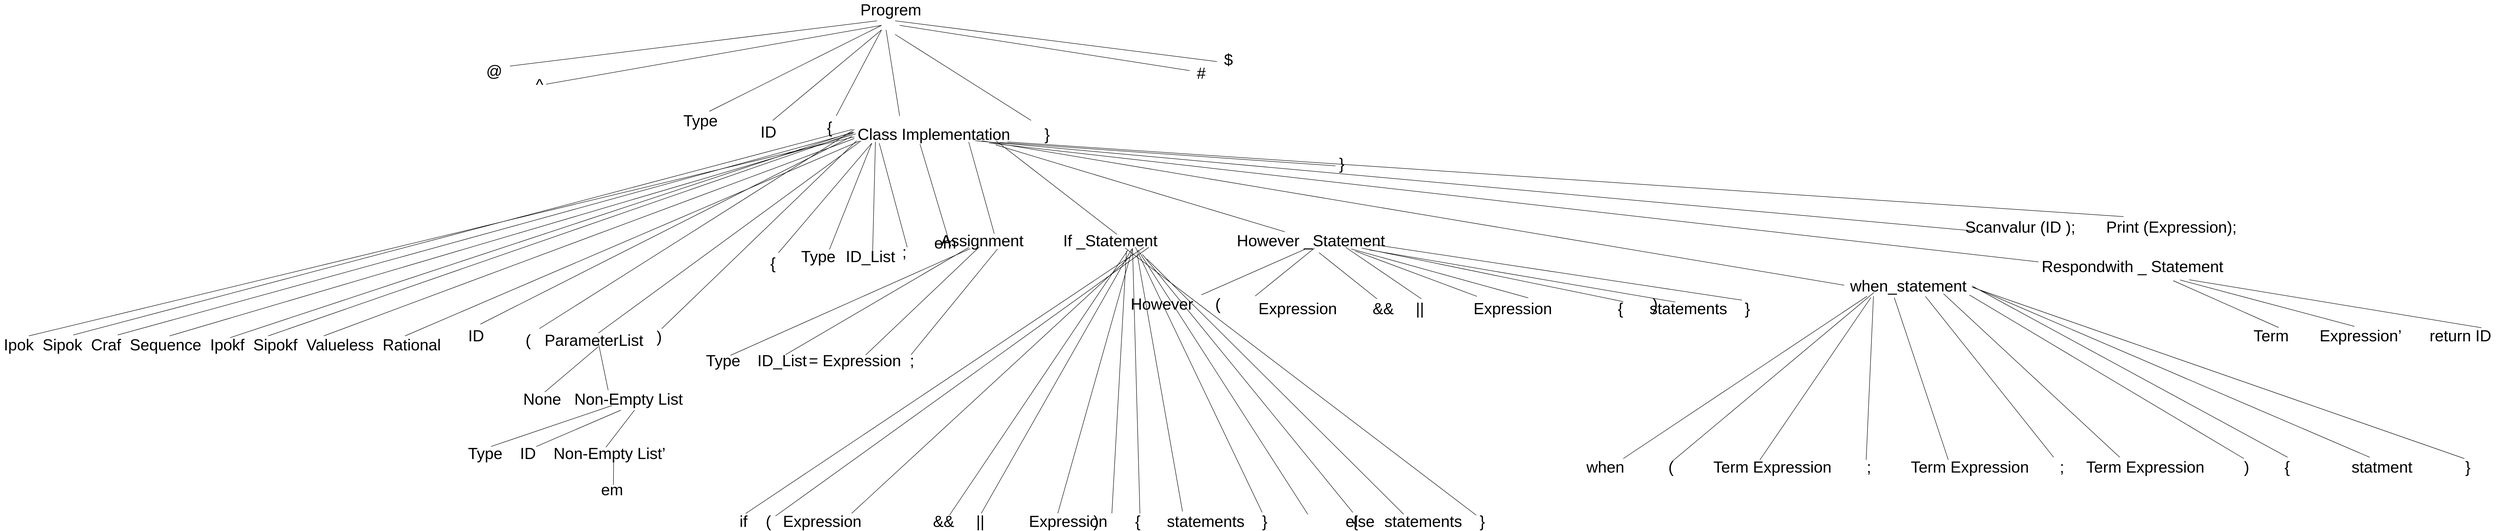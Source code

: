 <mxfile version="13.9.9" type="device"><diagram id="Lw-k55rmFnY7JsrdpZfW" name="Page-1"><mxGraphModel dx="6569" dy="6200" grid="1" gridSize="10" guides="1" tooltips="1" connect="1" arrows="1" fold="1" page="1" pageScale="1" pageWidth="2000" pageHeight="1400" background="none" math="0" shadow="0"><root><mxCell id="0"/><mxCell id="1" parent="0"/><mxCell id="vuNHcOUcp67qh4mEJ4nV-1" value="&lt;font style=&quot;font-size: 35px&quot;&gt;Progrem&lt;/font&gt;" style="text;html=1;align=center;verticalAlign=middle;resizable=0;points=[];autosize=1;" parent="1" vertex="1"><mxGeometry x="925" y="60" width="150" height="30" as="geometry"/></mxCell><mxCell id="vuNHcOUcp67qh4mEJ4nV-3" value="" style="endArrow=none;html=1;" parent="1" edge="1"><mxGeometry width="50" height="50" relative="1" as="geometry"><mxPoint x="160" y="200" as="sourcePoint"/><mxPoint x="970" y="100" as="targetPoint"/></mxGeometry></mxCell><mxCell id="vuNHcOUcp67qh4mEJ4nV-5" value="" style="endArrow=none;html=1;entryX=0.567;entryY=1.333;entryDx=0;entryDy=0;entryPerimeter=0;" parent="1" target="vuNHcOUcp67qh4mEJ4nV-1" edge="1"><mxGeometry width="50" height="50" relative="1" as="geometry"><mxPoint x="1720" y="190" as="sourcePoint"/><mxPoint x="1070" y="100" as="targetPoint"/></mxGeometry></mxCell><mxCell id="vuNHcOUcp67qh4mEJ4nV-13" value="" style="endArrow=none;html=1;" parent="1" edge="1"><mxGeometry width="50" height="50" relative="1" as="geometry"><mxPoint x="600" y="300" as="sourcePoint"/><mxPoint x="980" y="110" as="targetPoint"/></mxGeometry></mxCell><mxCell id="vuNHcOUcp67qh4mEJ4nV-14" value="" style="endArrow=none;html=1;" parent="1" edge="1"><mxGeometry width="50" height="50" relative="1" as="geometry"><mxPoint x="740" y="320" as="sourcePoint"/><mxPoint x="980" y="120" as="targetPoint"/></mxGeometry></mxCell><mxCell id="vuNHcOUcp67qh4mEJ4nV-15" value="" style="endArrow=none;html=1;" parent="1" edge="1"><mxGeometry width="50" height="50" relative="1" as="geometry"><mxPoint x="880" y="310" as="sourcePoint"/><mxPoint x="980" y="120" as="targetPoint"/></mxGeometry></mxCell><mxCell id="vuNHcOUcp67qh4mEJ4nV-16" value="" style="endArrow=none;html=1;" parent="1" edge="1"><mxGeometry width="50" height="50" relative="1" as="geometry"><mxPoint x="1020" y="310" as="sourcePoint"/><mxPoint x="990" y="120" as="targetPoint"/></mxGeometry></mxCell><mxCell id="vuNHcOUcp67qh4mEJ4nV-17" value="" style="endArrow=none;html=1;" parent="1" edge="1"><mxGeometry width="50" height="50" relative="1" as="geometry"><mxPoint x="1310" y="320" as="sourcePoint"/><mxPoint x="1010" y="130" as="targetPoint"/></mxGeometry></mxCell><mxCell id="vuNHcOUcp67qh4mEJ4nV-18" value="&lt;font style=&quot;font-size: 35px&quot;&gt;Type&lt;/font&gt;" style="text;html=1;align=center;verticalAlign=middle;resizable=0;points=[];autosize=1;" parent="1" vertex="1"><mxGeometry x="535" y="305" width="90" height="30" as="geometry"/></mxCell><mxCell id="vuNHcOUcp67qh4mEJ4nV-19" value="&lt;font style=&quot;font-size: 35px&quot;&gt;ID&lt;/font&gt;" style="text;html=1;align=center;verticalAlign=middle;resizable=0;points=[];autosize=1;" parent="1" vertex="1"><mxGeometry x="705" y="330" width="50" height="30" as="geometry"/></mxCell><mxCell id="vuNHcOUcp67qh4mEJ4nV-20" value="&lt;font style=&quot;font-size: 35px&quot;&gt;{&lt;/font&gt;" style="text;html=1;align=center;verticalAlign=middle;resizable=0;points=[];autosize=1;" parent="1" vertex="1"><mxGeometry x="850" y="320" width="30" height="30" as="geometry"/></mxCell><mxCell id="vuNHcOUcp67qh4mEJ4nV-21" value="&lt;font style=&quot;font-size: 35px&quot;&gt;Class Implementation&lt;/font&gt;" style="text;html=1;align=center;verticalAlign=middle;resizable=0;points=[];autosize=1;" parent="1" vertex="1"><mxGeometry x="920" y="335" width="350" height="30" as="geometry"/></mxCell><mxCell id="vuNHcOUcp67qh4mEJ4nV-22" value="&lt;font style=&quot;font-size: 35px&quot;&gt;}&lt;/font&gt;" style="text;html=1;align=center;verticalAlign=middle;resizable=0;points=[];autosize=1;" parent="1" vertex="1"><mxGeometry x="1330" y="335" width="30" height="30" as="geometry"/></mxCell><mxCell id="vuNHcOUcp67qh4mEJ4nV-28" value="" style="endArrow=none;html=1;entryX=0.11;entryY=1.178;entryDx=0;entryDy=0;entryPerimeter=0;exitX=0.917;exitY=-0.25;exitDx=0;exitDy=0;exitPerimeter=0;" parent="1" source="vuNHcOUcp67qh4mEJ4nV-35" target="vuNHcOUcp67qh4mEJ4nV-21" edge="1"><mxGeometry width="50" height="50" relative="1" as="geometry"><mxPoint x="740" y="480" as="sourcePoint"/><mxPoint x="988.32" y="453.66" as="targetPoint"/></mxGeometry></mxCell><mxCell id="vuNHcOUcp67qh4mEJ4nV-29" value="" style="endArrow=none;html=1;entryX=0.11;entryY=1.178;entryDx=0;entryDy=0;entryPerimeter=0;exitX=0.813;exitY=-0.156;exitDx=0;exitDy=0;exitPerimeter=0;" parent="1" source="vuNHcOUcp67qh4mEJ4nV-51" target="vuNHcOUcp67qh4mEJ4nV-21" edge="1"><mxGeometry width="50" height="50" relative="1" as="geometry"><mxPoint x="940" y="480" as="sourcePoint"/><mxPoint x="1018.24" y="455.34" as="targetPoint"/></mxGeometry></mxCell><mxCell id="vuNHcOUcp67qh4mEJ4nV-31" value="" style="endArrow=none;html=1;entryX=0.914;entryY=1.122;entryDx=0;entryDy=0;entryPerimeter=0;exitX=0.056;exitY=0.678;exitDx=0;exitDy=0;exitPerimeter=0;" parent="1" source="vuNHcOUcp67qh4mEJ4nV-34" target="vuNHcOUcp67qh4mEJ4nV-21" edge="1"><mxGeometry width="50" height="50" relative="1" as="geometry"><mxPoint x="1570" y="480" as="sourcePoint"/><mxPoint x="1138.36" y="447" as="targetPoint"/></mxGeometry></mxCell><mxCell id="vuNHcOUcp67qh4mEJ4nV-34" value="&lt;font style=&quot;font-size: 35px&quot;&gt;}&lt;/font&gt;" style="text;html=1;align=center;verticalAlign=middle;resizable=0;points=[];autosize=1;" parent="1" vertex="1"><mxGeometry x="1980" y="400" width="30" height="30" as="geometry"/></mxCell><mxCell id="vuNHcOUcp67qh4mEJ4nV-35" value="&lt;font style=&quot;font-size: 35px&quot;&gt;{&lt;/font&gt;" style="text;html=1;align=center;verticalAlign=middle;resizable=0;points=[];autosize=1;" parent="1" vertex="1"><mxGeometry x="725" y="620" width="30" height="30" as="geometry"/></mxCell><mxCell id="vuNHcOUcp67qh4mEJ4nV-38" value="" style="endArrow=none;html=1;entryX=-0.014;entryY=0.667;entryDx=0;entryDy=0;entryPerimeter=0;" parent="1" edge="1" target="vuNHcOUcp67qh4mEJ4nV-21"><mxGeometry width="50" height="50" relative="1" as="geometry"><mxPoint x="95" y="770" as="sourcePoint"/><mxPoint x="285" y="730.0" as="targetPoint"/></mxGeometry></mxCell><mxCell id="vuNHcOUcp67qh4mEJ4nV-39" value="" style="endArrow=none;html=1;entryX=0;entryY=0.167;entryDx=0;entryDy=0;entryPerimeter=0;" parent="1" edge="1" target="vuNHcOUcp67qh4mEJ4nV-21"><mxGeometry width="50" height="50" relative="1" as="geometry"><mxPoint x="225" y="780" as="sourcePoint"/><mxPoint x="295" y="740" as="targetPoint"/></mxGeometry></mxCell><mxCell id="vuNHcOUcp67qh4mEJ4nV-40" value="" style="endArrow=none;html=1;entryX=0.043;entryY=1;entryDx=0;entryDy=0;entryPerimeter=0;" parent="1" target="vuNHcOUcp67qh4mEJ4nV-21" edge="1"><mxGeometry width="50" height="50" relative="1" as="geometry"><mxPoint x="355" y="790" as="sourcePoint"/><mxPoint x="308.94" y="729.99" as="targetPoint"/></mxGeometry></mxCell><mxCell id="vuNHcOUcp67qh4mEJ4nV-41" value="" style="endArrow=none;html=1;entryX=0.014;entryY=1;entryDx=0;entryDy=0;entryPerimeter=0;" parent="1" edge="1" target="vuNHcOUcp67qh4mEJ4nV-21"><mxGeometry width="50" height="50" relative="1" as="geometry"><mxPoint x="495" y="780" as="sourcePoint"/><mxPoint x="325" y="730.0" as="targetPoint"/></mxGeometry></mxCell><mxCell id="vuNHcOUcp67qh4mEJ4nV-43" value="&lt;font style=&quot;font-size: 35px&quot;&gt;ID&lt;br&gt;&lt;/font&gt;" style="text;html=1;align=center;verticalAlign=middle;resizable=0;points=[];autosize=1;" parent="1" vertex="1"><mxGeometry x="60" y="780" width="50" height="30" as="geometry"/></mxCell><mxCell id="vuNHcOUcp67qh4mEJ4nV-44" value="&lt;span style=&quot;font-size: 35px&quot;&gt;(&lt;/span&gt;" style="text;html=1;align=center;verticalAlign=middle;resizable=0;points=[];autosize=1;" parent="1" vertex="1"><mxGeometry x="185" y="790" width="30" height="30" as="geometry"/></mxCell><mxCell id="vuNHcOUcp67qh4mEJ4nV-45" value="&lt;span style=&quot;font-size: 35px&quot;&gt;(&lt;/span&gt;" style="text;html=1;align=center;verticalAlign=middle;resizable=0;points=[];autosize=1;rotation=-180;" parent="1" vertex="1"><mxGeometry x="475" y="790" width="30" height="30" as="geometry"/></mxCell><mxCell id="vuNHcOUcp67qh4mEJ4nV-46" value="&lt;span style=&quot;font-size: 35px&quot;&gt;ParameterList&lt;/span&gt;" style="text;html=1;align=center;verticalAlign=middle;resizable=0;points=[];autosize=1;" parent="1" vertex="1"><mxGeometry x="230" y="790" width="230" height="30" as="geometry"/></mxCell><mxCell id="vuNHcOUcp67qh4mEJ4nV-50" value="&lt;span style=&quot;line-height: 107% ; font-family: &amp;#34;calibri&amp;#34; , sans-serif&quot;&gt;&lt;font style=&quot;font-size: 35px&quot;&gt;ID_List&amp;nbsp;&lt;/font&gt;&lt;/span&gt;" style="text;html=1;align=center;verticalAlign=middle;resizable=0;points=[];autosize=1;" parent="1" vertex="1"><mxGeometry x="900" y="610" width="120" height="30" as="geometry"/></mxCell><mxCell id="vuNHcOUcp67qh4mEJ4nV-51" value="&lt;span style=&quot;line-height: 107% ; font-family: &amp;#34;calibri&amp;#34; , sans-serif&quot;&gt;&lt;font style=&quot;font-size: 35px&quot;&gt;Type&lt;/font&gt;&lt;/span&gt;" style="text;html=1;align=center;verticalAlign=middle;resizable=0;points=[];autosize=1;" parent="1" vertex="1"><mxGeometry x="800" y="610" width="80" height="30" as="geometry"/></mxCell><mxCell id="vuNHcOUcp67qh4mEJ4nV-52" value="" style="endArrow=none;html=1;entryX=0.133;entryY=1.067;entryDx=0;entryDy=0;entryPerimeter=0;" parent="1" edge="1" target="vuNHcOUcp67qh4mEJ4nV-21" source="vuNHcOUcp67qh4mEJ4nV-50"><mxGeometry width="50" height="50" relative="1" as="geometry"><mxPoint x="950" y="470" as="sourcePoint"/><mxPoint x="900" y="590" as="targetPoint"/></mxGeometry></mxCell><mxCell id="vuNHcOUcp67qh4mEJ4nV-53" value="&lt;span style=&quot;line-height: 107% ; font-family: &amp;#34;calibri&amp;#34; , sans-serif&quot;&gt;&lt;font style=&quot;font-size: 35px&quot;&gt;;&lt;/font&gt;&lt;/span&gt;" style="text;html=1;align=center;verticalAlign=middle;resizable=0;points=[];autosize=1;" parent="1" vertex="1"><mxGeometry x="1020" y="600" width="20" height="30" as="geometry"/></mxCell><mxCell id="vuNHcOUcp67qh4mEJ4nV-57" value="&lt;font style=&quot;font-size: 35px&quot;&gt;@&lt;/font&gt;" style="text;html=1;align=center;verticalAlign=middle;resizable=0;points=[];autosize=1;" parent="1" vertex="1"><mxGeometry x="100" y="195" width="50" height="30" as="geometry"/></mxCell><mxCell id="vuNHcOUcp67qh4mEJ4nV-58" value="&lt;span style=&quot;font-size: 35px&quot;&gt;^&lt;/span&gt;" style="text;html=1;align=center;verticalAlign=middle;resizable=0;points=[];autosize=1;" parent="1" vertex="1"><mxGeometry x="210" y="225" width="30" height="30" as="geometry"/></mxCell><mxCell id="vuNHcOUcp67qh4mEJ4nV-61" value="&lt;font style=&quot;font-size: 35px&quot;&gt;#&lt;/font&gt;" style="text;html=1;align=center;verticalAlign=middle;resizable=0;points=[];autosize=1;" parent="1" vertex="1"><mxGeometry x="1670" y="200" width="30" height="30" as="geometry"/></mxCell><mxCell id="vuNHcOUcp67qh4mEJ4nV-62" value="&lt;font style=&quot;font-size: 35px&quot;&gt;$&lt;/font&gt;" style="text;html=1;align=center;verticalAlign=middle;resizable=0;points=[];autosize=1;" parent="1" vertex="1"><mxGeometry x="1730" y="170" width="30" height="30" as="geometry"/></mxCell><mxCell id="vuNHcOUcp67qh4mEJ4nV-74" value="" style="endArrow=none;html=1;exitX=0.912;exitY=-0.133;exitDx=0;exitDy=0;exitPerimeter=0;entryX=0.033;entryY=1.019;entryDx=0;entryDy=0;entryPerimeter=0;" parent="1" source="vuNHcOUcp67qh4mEJ4nV-82" edge="1" target="vuNHcOUcp67qh4mEJ4nV-21"><mxGeometry width="50" height="50" relative="1" as="geometry"><mxPoint x="-245.58" y="706.01" as="sourcePoint"/><mxPoint x="-430" y="580" as="targetPoint"/></mxGeometry></mxCell><mxCell id="vuNHcOUcp67qh4mEJ4nV-75" value="" style="endArrow=none;html=1;exitX=0.729;exitY=-0.133;exitDx=0;exitDy=0;exitPerimeter=0;entryX=0;entryY=0.833;entryDx=0;entryDy=0;entryPerimeter=0;" parent="1" source="vuNHcOUcp67qh4mEJ4nV-82" edge="1" target="vuNHcOUcp67qh4mEJ4nV-21"><mxGeometry width="50" height="50" relative="1" as="geometry"><mxPoint x="-368.08" y="706.01" as="sourcePoint"/><mxPoint x="-430" y="580" as="targetPoint"/></mxGeometry></mxCell><mxCell id="vuNHcOUcp67qh4mEJ4nV-76" value="" style="endArrow=none;html=1;exitX=0.604;exitY=-0.133;exitDx=0;exitDy=0;exitPerimeter=0;entryX=-0.008;entryY=0.448;entryDx=0;entryDy=0;entryPerimeter=0;" parent="1" source="vuNHcOUcp67qh4mEJ4nV-82" edge="1" target="vuNHcOUcp67qh4mEJ4nV-21"><mxGeometry width="50" height="50" relative="1" as="geometry"><mxPoint x="-452.36" y="710" as="sourcePoint"/><mxPoint x="-440" y="590" as="targetPoint"/></mxGeometry></mxCell><mxCell id="vuNHcOUcp67qh4mEJ4nV-77" value="" style="endArrow=none;html=1;exitX=0.518;exitY=0;exitDx=0;exitDy=0;exitPerimeter=0;entryX=-0.008;entryY=0.352;entryDx=0;entryDy=0;entryPerimeter=0;" parent="1" source="vuNHcOUcp67qh4mEJ4nV-82" edge="1" target="vuNHcOUcp67qh4mEJ4nV-21"><mxGeometry width="50" height="50" relative="1" as="geometry"><mxPoint x="-585.64" y="706.01" as="sourcePoint"/><mxPoint x="-450" y="580" as="targetPoint"/></mxGeometry></mxCell><mxCell id="vuNHcOUcp67qh4mEJ4nV-78" value="" style="endArrow=none;html=1;exitX=0.382;exitY=-0.133;exitDx=0;exitDy=0;exitPerimeter=0;entryX=0.01;entryY=0.489;entryDx=0;entryDy=0;entryPerimeter=0;" parent="1" source="vuNHcOUcp67qh4mEJ4nV-82" edge="1" target="vuNHcOUcp67qh4mEJ4nV-21"><mxGeometry width="50" height="50" relative="1" as="geometry"><mxPoint x="-700.3" y="704" as="sourcePoint"/><mxPoint x="-460" y="580" as="targetPoint"/></mxGeometry></mxCell><mxCell id="vuNHcOUcp67qh4mEJ4nV-79" value="" style="endArrow=none;html=1;exitX=0.265;exitY=-0.2;exitDx=0;exitDy=0;exitPerimeter=0;entryX=0;entryY=0.378;entryDx=0;entryDy=0;entryPerimeter=0;" parent="1" source="vuNHcOUcp67qh4mEJ4nV-82" edge="1" target="vuNHcOUcp67qh4mEJ4nV-21"><mxGeometry width="50" height="50" relative="1" as="geometry"><mxPoint x="-798.3" y="704" as="sourcePoint"/><mxPoint x="-470" y="580" as="targetPoint"/></mxGeometry></mxCell><mxCell id="vuNHcOUcp67qh4mEJ4nV-80" value="" style="endArrow=none;html=1;exitX=0.165;exitY=-0.2;exitDx=0;exitDy=0;exitPerimeter=0;entryX=-0.01;entryY=0.156;entryDx=0;entryDy=0;entryPerimeter=0;" parent="1" source="vuNHcOUcp67qh4mEJ4nV-82" edge="1" target="vuNHcOUcp67qh4mEJ4nV-21"><mxGeometry width="50" height="50" relative="1" as="geometry"><mxPoint x="-896.3" y="706.01" as="sourcePoint"/><mxPoint x="400" y="420" as="targetPoint"/></mxGeometry></mxCell><mxCell id="vuNHcOUcp67qh4mEJ4nV-81" value="" style="endArrow=none;html=1;exitX=0.065;exitY=-0.133;exitDx=0;exitDy=0;exitPerimeter=0;entryX=0;entryY=0.711;entryDx=0;entryDy=0;entryPerimeter=0;" parent="1" source="vuNHcOUcp67qh4mEJ4nV-82" edge="1" target="vuNHcOUcp67qh4mEJ4nV-21"><mxGeometry width="50" height="50" relative="1" as="geometry"><mxPoint x="-530" y="620" as="sourcePoint"/><mxPoint x="-480" y="570" as="targetPoint"/></mxGeometry></mxCell><mxCell id="vuNHcOUcp67qh4mEJ4nV-82" value="&lt;font style=&quot;font-size: 35px&quot;&gt;Ipok&amp;nbsp; Sipok&amp;nbsp; Craf&amp;nbsp; Sequence&amp;nbsp; Ipokf&amp;nbsp; Sipokf&amp;nbsp; Valueless&amp;nbsp; Rational&lt;/font&gt;" style="text;html=1;align=center;verticalAlign=middle;resizable=0;points=[];autosize=1;" parent="1" vertex="1"><mxGeometry x="-965" y="800" width="980" height="30" as="geometry"/></mxCell><mxCell id="vuNHcOUcp67qh4mEJ4nV-84" value="&lt;font style=&quot;font-size: 35px&quot;&gt;None&amp;nbsp; &amp;nbsp;Non-Empty List&lt;br&gt;&lt;/font&gt;" style="text;html=1;align=center;verticalAlign=middle;resizable=0;points=[];autosize=1;" parent="1" vertex="1"><mxGeometry x="180" y="920" width="370" height="30" as="geometry"/></mxCell><mxCell id="vuNHcOUcp67qh4mEJ4nV-85" value="" style="endArrow=none;html=1;exitX=0.154;exitY=0;exitDx=0;exitDy=0;exitPerimeter=0;" parent="1" source="vuNHcOUcp67qh4mEJ4nV-84" edge="1"><mxGeometry width="50" height="50" relative="1" as="geometry"><mxPoint x="305" y="870" as="sourcePoint"/><mxPoint x="355" y="820" as="targetPoint"/></mxGeometry></mxCell><mxCell id="vuNHcOUcp67qh4mEJ4nV-86" value="" style="endArrow=none;html=1;exitX=0.532;exitY=-0.133;exitDx=0;exitDy=0;exitPerimeter=0;" parent="1" source="vuNHcOUcp67qh4mEJ4nV-84" edge="1"><mxGeometry width="50" height="50" relative="1" as="geometry"><mxPoint x="246.98" y="930" as="sourcePoint"/><mxPoint x="355" y="810" as="targetPoint"/></mxGeometry></mxCell><mxCell id="vuNHcOUcp67qh4mEJ4nV-87" value="&lt;font style=&quot;font-size: 35px&quot;&gt;Type&amp;nbsp; &amp;nbsp; ID&amp;nbsp; &amp;nbsp; Non-Empty List’&lt;br&gt;&lt;/font&gt;" style="text;html=1;align=center;verticalAlign=middle;resizable=0;points=[];autosize=1;" parent="1" vertex="1"><mxGeometry x="60" y="1040" width="450" height="30" as="geometry"/></mxCell><mxCell id="vuNHcOUcp67qh4mEJ4nV-88" value="&lt;font style=&quot;font-size: 35px&quot;&gt;em&lt;br&gt;&lt;/font&gt;" style="text;html=1;align=center;verticalAlign=middle;resizable=0;points=[];autosize=1;" parent="1" vertex="1"><mxGeometry x="355" y="1120" width="60" height="30" as="geometry"/></mxCell><mxCell id="vuNHcOUcp67qh4mEJ4nV-89" value="" style="endArrow=none;html=1;exitX=0.639;exitY=-0.156;exitDx=0;exitDy=0;exitPerimeter=0;entryX=0.731;entryY=1.133;entryDx=0;entryDy=0;entryPerimeter=0;" parent="1" target="vuNHcOUcp67qh4mEJ4nV-87" edge="1"><mxGeometry width="50" height="50" relative="1" as="geometry"><mxPoint x="388.34" y="1125.32" as="sourcePoint"/><mxPoint x="435" y="1080" as="targetPoint"/></mxGeometry></mxCell><mxCell id="vuNHcOUcp67qh4mEJ4nV-90" value="" style="endArrow=none;html=1;exitX=0.13;exitY=0.011;exitDx=0;exitDy=0;exitPerimeter=0;" parent="1" source="vuNHcOUcp67qh4mEJ4nV-87" edge="1"><mxGeometry width="50" height="50" relative="1" as="geometry"><mxPoint x="365" y="990" as="sourcePoint"/><mxPoint x="385" y="950" as="targetPoint"/></mxGeometry></mxCell><mxCell id="vuNHcOUcp67qh4mEJ4nV-91" value="" style="endArrow=none;html=1;exitX=0.352;exitY=0.011;exitDx=0;exitDy=0;exitPerimeter=0;" parent="1" source="vuNHcOUcp67qh4mEJ4nV-87" edge="1"><mxGeometry width="50" height="50" relative="1" as="geometry"><mxPoint x="188.5" y="1050.33" as="sourcePoint"/><mxPoint x="405" y="960" as="targetPoint"/></mxGeometry></mxCell><mxCell id="vuNHcOUcp67qh4mEJ4nV-92" value="" style="endArrow=none;html=1;exitX=0.693;exitY=0.067;exitDx=0;exitDy=0;exitPerimeter=0;" parent="1" source="vuNHcOUcp67qh4mEJ4nV-87" edge="1"><mxGeometry width="50" height="50" relative="1" as="geometry"><mxPoint x="288.4" y="1050.33" as="sourcePoint"/><mxPoint x="435" y="960" as="targetPoint"/></mxGeometry></mxCell><mxCell id="vuNHcOUcp67qh4mEJ4nV-97" value="&lt;span style=&quot;line-height: 107% ; font-family: &amp;#34;calibri&amp;#34; , sans-serif&quot;&gt;&lt;font style=&quot;font-size: 35px&quot;&gt;em&lt;/font&gt;&lt;/span&gt;" style="text;html=1;align=center;verticalAlign=middle;resizable=0;points=[];autosize=1;" parent="1" vertex="1"><mxGeometry x="1090" y="580" width="60" height="30" as="geometry"/></mxCell><mxCell id="vuNHcOUcp67qh4mEJ4nV-99" value="&lt;div&gt;&lt;font face=&quot;calibri, sans-serif&quot;&gt;&lt;span style=&quot;font-size: 35px&quot;&gt;Assignment&amp;nbsp; &amp;nbsp; &amp;nbsp; &amp;nbsp; &amp;nbsp;If _Statement&amp;nbsp; &amp;nbsp; &amp;nbsp; &amp;nbsp; &amp;nbsp; &amp;nbsp; &amp;nbsp; &amp;nbsp; &amp;nbsp; However _Statement&amp;nbsp;&lt;/span&gt;&lt;/font&gt;&lt;/div&gt;" style="text;html=1;align=center;verticalAlign=middle;resizable=0;points=[];autosize=1;" parent="1" vertex="1"><mxGeometry x="1155" y="570" width="900" height="30" as="geometry"/></mxCell><mxCell id="vuNHcOUcp67qh4mEJ4nV-101" value="&lt;div&gt;&lt;font face=&quot;calibri, sans-serif&quot;&gt;&lt;span style=&quot;font-size: 35px&quot;&gt;&amp;nbsp; &amp;nbsp; &amp;nbsp; &amp;nbsp; &amp;nbsp; &amp;nbsp; &amp;nbsp; &amp;nbsp; &amp;nbsp; &amp;nbsp; &amp;nbsp; &amp;nbsp; &amp;nbsp; &amp;nbsp; &amp;nbsp; &amp;nbsp; &amp;nbsp; &amp;nbsp; &amp;nbsp; &amp;nbsp; &amp;nbsp;Respondwith _ Statement&amp;nbsp;&amp;nbsp;&lt;/span&gt;&lt;/font&gt;&lt;/div&gt;&lt;div&gt;&lt;br&gt;&lt;/div&gt;" style="text;html=1;align=center;verticalAlign=middle;resizable=0;points=[];autosize=1;" parent="1" vertex="1"><mxGeometry x="3190" y="630" width="720" height="40" as="geometry"/></mxCell><mxCell id="vuNHcOUcp67qh4mEJ4nV-102" value="&lt;div&gt;&lt;font face=&quot;calibri, sans-serif&quot;&gt;&lt;span style=&quot;font-size: 35px&quot;&gt;Scanvalur (ID );&amp;nbsp; &amp;nbsp; &amp;nbsp; &amp;nbsp;Print (Expression);&lt;/span&gt;&lt;/font&gt;&lt;br&gt;&lt;/div&gt;" style="text;html=1;align=center;verticalAlign=middle;resizable=0;points=[];autosize=1;" parent="1" vertex="1"><mxGeometry x="3400" y="540" width="540" height="30" as="geometry"/></mxCell><mxCell id="vuNHcOUcp67qh4mEJ4nV-103" value="" style="endArrow=none;html=1;entryX=0.414;entryY=1.25;entryDx=0;entryDy=0;entryPerimeter=0;" parent="1" target="vuNHcOUcp67qh4mEJ4nV-21" edge="1"><mxGeometry width="50" height="50" relative="1" as="geometry"><mxPoint x="1130" y="590" as="sourcePoint"/><mxPoint x="1260" y="560" as="targetPoint"/></mxGeometry></mxCell><mxCell id="vuNHcOUcp67qh4mEJ4nV-105" value="" style="endArrow=none;html=1;entryX=0.893;entryY=1;entryDx=0;entryDy=0;entryPerimeter=0;exitX=0.383;exitY=0.067;exitDx=0;exitDy=0;exitPerimeter=0;" parent="1" source="vuNHcOUcp67qh4mEJ4nV-99" target="vuNHcOUcp67qh4mEJ4nV-21" edge="1"><mxGeometry width="50" height="50" relative="1" as="geometry"><mxPoint x="1068.08" y="740" as="sourcePoint"/><mxPoint x="1290" y="592.01" as="targetPoint"/></mxGeometry></mxCell><mxCell id="vuNHcOUcp67qh4mEJ4nV-111" value="&lt;span style=&quot;line-height: 107% ; font-family: &amp;#34;calibri&amp;#34; , sans-serif&quot;&gt;&lt;font style=&quot;font-size: 35px&quot;&gt;&amp;nbsp; = Expression&amp;nbsp; ;&amp;nbsp; &amp;nbsp; &amp;nbsp;&amp;nbsp;&lt;/font&gt;&lt;/span&gt;" style="text;html=1;align=center;verticalAlign=middle;resizable=0;points=[];autosize=1;" parent="1" vertex="1"><mxGeometry x="815" y="840" width="280" height="30" as="geometry"/></mxCell><mxCell id="vuNHcOUcp67qh4mEJ4nV-113" value="" style="endArrow=none;html=1;entryX=0.09;entryY=1.133;entryDx=0;entryDy=0;entryPerimeter=0;exitX=0.822;exitY=-0.081;exitDx=0;exitDy=0;exitPerimeter=0;" parent="1" source="vuNHcOUcp67qh4mEJ4nV-111" target="vuNHcOUcp67qh4mEJ4nV-99" edge="1"><mxGeometry width="50" height="50" relative="1" as="geometry"><mxPoint x="878.18" y="847.99" as="sourcePoint"/><mxPoint x="986.08" y="770" as="targetPoint"/></mxGeometry></mxCell><mxCell id="vuNHcOUcp67qh4mEJ4nV-115" value="" style="endArrow=none;html=1;exitX=0.709;exitY=-0.033;exitDx=0;exitDy=0;exitPerimeter=0;entryX=0.023;entryY=1.11;entryDx=0;entryDy=0;entryPerimeter=0;" parent="1" edge="1" target="vuNHcOUcp67qh4mEJ4nV-99" source="vuNHcOUcp67qh4mEJ4nV-118"><mxGeometry width="50" height="50" relative="1" as="geometry"><mxPoint x="630" y="830" as="sourcePoint"/><mxPoint x="730" y="780" as="targetPoint"/></mxGeometry></mxCell><mxCell id="vuNHcOUcp67qh4mEJ4nV-116" value="" style="endArrow=none;html=1;entryX=0.02;entryY=1.014;entryDx=0;entryDy=0;entryPerimeter=0;exitX=0.526;exitY=-0.081;exitDx=0;exitDy=0;exitPerimeter=0;" parent="1" edge="1" target="vuNHcOUcp67qh4mEJ4nV-99" source="vuNHcOUcp67qh4mEJ4nV-117"><mxGeometry width="50" height="50" relative="1" as="geometry"><mxPoint x="760" y="820" as="sourcePoint"/><mxPoint x="730" y="780" as="targetPoint"/></mxGeometry></mxCell><mxCell id="vuNHcOUcp67qh4mEJ4nV-117" value="&lt;span style=&quot;line-height: 107% ; font-family: &amp;#34;calibri&amp;#34; , sans-serif&quot;&gt;&lt;font style=&quot;font-size: 35px&quot;&gt;ID_List&amp;nbsp;&lt;/font&gt;&lt;/span&gt;" style="text;html=1;align=center;verticalAlign=middle;resizable=0;points=[];autosize=1;" parent="1" vertex="1"><mxGeometry x="705" y="840" width="120" height="30" as="geometry"/></mxCell><mxCell id="vuNHcOUcp67qh4mEJ4nV-118" value="&lt;span style=&quot;line-height: 107% ; font-family: &amp;#34;calibri&amp;#34; , sans-serif&quot;&gt;&lt;font style=&quot;font-size: 35px&quot;&gt;Type&lt;/font&gt;&lt;/span&gt;" style="text;html=1;align=center;verticalAlign=middle;resizable=0;points=[];autosize=1;" parent="1" vertex="1"><mxGeometry x="590" y="840" width="80" height="30" as="geometry"/></mxCell><mxCell id="vuNHcOUcp67qh4mEJ4nV-123" value="&lt;div&gt;&lt;span style=&quot;font-size: 35px ; font-family: &amp;#34;calibri&amp;#34; , sans-serif&quot;&gt;&amp;nbsp; &amp;nbsp; &amp;nbsp; &amp;nbsp; &amp;nbsp; &amp;nbsp; &amp;nbsp; &amp;nbsp; &amp;nbsp; &amp;nbsp; &amp;nbsp; &amp;nbsp; &amp;nbsp;)&amp;nbsp; &amp;nbsp; &amp;nbsp; &amp;nbsp; &amp;nbsp; &amp;nbsp; &amp;nbsp; &amp;nbsp; &amp;nbsp; &amp;nbsp; &amp;nbsp; &amp;nbsp; &amp;nbsp; &amp;nbsp; &amp;nbsp; &amp;nbsp; &amp;nbsp; &amp;nbsp; &amp;nbsp; &amp;nbsp; &amp;nbsp; &amp;nbsp; &amp;nbsp; &amp;nbsp; &amp;nbsp; &amp;nbsp; &amp;nbsp; &amp;nbsp; else&amp;nbsp; &amp;nbsp; &amp;nbsp;&lt;/span&gt;&lt;br&gt;&lt;/div&gt;" style="text;html=1;align=center;verticalAlign=middle;resizable=0;points=[];autosize=1;" parent="1" vertex="1"><mxGeometry x="1280" y="1190" width="760" height="30" as="geometry"/></mxCell><mxCell id="vuNHcOUcp67qh4mEJ4nV-124" value="&lt;font style=&quot;font-size: 35px&quot;&gt;if&lt;/font&gt;" style="text;html=1;align=center;verticalAlign=middle;resizable=0;points=[];autosize=1;" parent="1" vertex="1"><mxGeometry x="660" y="1190" width="30" height="30" as="geometry"/></mxCell><mxCell id="vuNHcOUcp67qh4mEJ4nV-125" value="" style="endArrow=none;html=1;entryX=0.449;entryY=1.011;entryDx=0;entryDy=0;entryPerimeter=0;exitX=0.681;exitY=-0.057;exitDx=0;exitDy=0;exitPerimeter=0;" parent="1" source="vuNHcOUcp67qh4mEJ4nV-124" target="vuNHcOUcp67qh4mEJ4nV-99" edge="1"><mxGeometry width="50" height="50" relative="1" as="geometry"><mxPoint x="1010" y="1020" as="sourcePoint"/><mxPoint x="1316.54" y="772.01" as="targetPoint"/></mxGeometry></mxCell><mxCell id="vuNHcOUcp67qh4mEJ4nV-126" value="" style="endArrow=none;html=1;entryX=0.461;entryY=1.011;entryDx=0;entryDy=0;entryPerimeter=0;exitX=1.033;exitY=0.133;exitDx=0;exitDy=0;exitPerimeter=0;" parent="1" source="jHKHFC6At4rQzAQxgNqR-10" target="vuNHcOUcp67qh4mEJ4nV-99" edge="1"><mxGeometry width="50" height="50" relative="1" as="geometry"><mxPoint x="1020" y="1030" as="sourcePoint"/><mxPoint x="1318.18" y="770.33" as="targetPoint"/></mxGeometry></mxCell><mxCell id="vuNHcOUcp67qh4mEJ4nV-129" value="" style="endArrow=none;html=1;entryX=0.406;entryY=1.289;entryDx=0;entryDy=0;entryPerimeter=0;exitX=0.274;exitY=-0.067;exitDx=0;exitDy=0;exitPerimeter=0;" parent="1" source="vuNHcOUcp67qh4mEJ4nV-123" target="vuNHcOUcp67qh4mEJ4nV-99" edge="1"><mxGeometry width="50" height="50" relative="1" as="geometry"><mxPoint x="1277.8" y="1030.32" as="sourcePoint"/><mxPoint x="1338.02" y="780.33" as="targetPoint"/></mxGeometry></mxCell><mxCell id="vuNHcOUcp67qh4mEJ4nV-132" value="" style="endArrow=none;html=1;entryX=0.434;entryY=1.2;entryDx=0;entryDy=0;entryPerimeter=0;exitX=0.843;exitY=0.008;exitDx=0;exitDy=0;exitPerimeter=0;" parent="1" source="vuNHcOUcp67qh4mEJ4nV-123" target="vuNHcOUcp67qh4mEJ4nV-99" edge="1"><mxGeometry width="50" height="50" relative="1" as="geometry"><mxPoint x="1885" y="1028.68" as="sourcePoint"/><mxPoint x="1378.04" y="772.01" as="targetPoint"/></mxGeometry></mxCell><mxCell id="vuNHcOUcp67qh4mEJ4nV-137" value="&lt;font style=&quot;font-size: 35px&quot;&gt;Expression&amp;nbsp; &amp;nbsp; &amp;nbsp; &amp;nbsp; &amp;nbsp; &amp;nbsp; &amp;nbsp; &amp;nbsp; &amp;nbsp; &amp;nbsp; &amp;nbsp; &amp;nbsp; &amp;nbsp; &amp;nbsp; &amp;nbsp; &amp;nbsp; &amp;nbsp; &amp;nbsp; &amp;nbsp; Expression&lt;/font&gt;" style="text;html=1;align=center;verticalAlign=middle;resizable=0;points=[];autosize=1;" parent="1" vertex="1"><mxGeometry x="755" y="1190" width="730" height="30" as="geometry"/></mxCell><mxCell id="vuNHcOUcp67qh4mEJ4nV-141" value="&lt;font style=&quot;font-size: 35px&quot;&gt;&amp;nbsp;&amp;amp;&amp;amp;&amp;nbsp; &amp;nbsp; &amp;nbsp;||&lt;br&gt;&lt;/font&gt;" style="text;html=1;align=center;verticalAlign=middle;resizable=0;points=[];autosize=1;" parent="1" vertex="1"><mxGeometry x="1075" y="1190" width="140" height="30" as="geometry"/></mxCell><mxCell id="vuNHcOUcp67qh4mEJ4nV-146" value="&lt;font style=&quot;font-size: 35px&quot;&gt;{&amp;nbsp; &amp;nbsp; &amp;nbsp; statements&amp;nbsp; &amp;nbsp; }&lt;/font&gt;" style="text;html=1;align=center;verticalAlign=middle;resizable=0;points=[];autosize=1;" parent="1" vertex="1"><mxGeometry x="1530" y="1190" width="310" height="30" as="geometry"/></mxCell><mxCell id="vuNHcOUcp67qh4mEJ4nV-152" value="" style="endArrow=none;html=1;entryX=0.046;entryY=0.967;entryDx=0;entryDy=0;entryPerimeter=0;exitX=0.465;exitY=-0.067;exitDx=0;exitDy=0;exitPerimeter=0;" parent="1" source="vuNHcOUcp67qh4mEJ4nV-111" target="vuNHcOUcp67qh4mEJ4nV-99" edge="1"><mxGeometry width="50" height="50" relative="1" as="geometry"><mxPoint x="878.18" y="847.99" as="sourcePoint"/><mxPoint x="1029.6" y="770" as="targetPoint"/></mxGeometry></mxCell><mxCell id="vuNHcOUcp67qh4mEJ4nV-154" value="&lt;div&gt;&lt;font face=&quot;calibri, sans-serif&quot;&gt;&lt;span style=&quot;font-size: 35px&quot;&gt;&amp;nbsp;However&amp;nbsp; &amp;nbsp; &amp;nbsp;(&amp;nbsp; &amp;nbsp; &amp;nbsp; &amp;nbsp; &amp;nbsp; &amp;nbsp; &amp;nbsp; &amp;nbsp; &amp;nbsp; &amp;nbsp; &amp;nbsp; &amp;nbsp; &amp;nbsp; &amp;nbsp; &amp;nbsp; &amp;nbsp; &amp;nbsp; &amp;nbsp; &amp;nbsp; &amp;nbsp; &amp;nbsp; &amp;nbsp; &amp;nbsp; &amp;nbsp; &amp;nbsp; &amp;nbsp; &amp;nbsp; &amp;nbsp; &amp;nbsp; &amp;nbsp; &amp;nbsp; &amp;nbsp; &amp;nbsp; &amp;nbsp; &amp;nbsp; &amp;nbsp; &amp;nbsp; &amp;nbsp; &amp;nbsp; &amp;nbsp; &amp;nbsp; &amp;nbsp; &amp;nbsp; &amp;nbsp; &amp;nbsp; &amp;nbsp; &amp;nbsp; &amp;nbsp; &amp;nbsp; )&amp;nbsp; &amp;nbsp; &amp;nbsp;&amp;nbsp;&lt;/span&gt;&lt;/font&gt;&lt;/div&gt;" style="text;html=1;align=center;verticalAlign=middle;resizable=0;points=[];autosize=1;" parent="1" vertex="1"><mxGeometry x="1620" y="710" width="1030" height="30" as="geometry"/></mxCell><mxCell id="vuNHcOUcp67qh4mEJ4nV-155" value="" style="endArrow=none;html=1;exitX=0.064;exitY=-0.156;exitDx=0;exitDy=0;exitPerimeter=0;entryX=0.846;entryY=1.122;entryDx=0;entryDy=0;entryPerimeter=0;" parent="1" source="vuNHcOUcp67qh4mEJ4nV-154" target="vuNHcOUcp67qh4mEJ4nV-99" edge="1"><mxGeometry width="50" height="50" relative="1" as="geometry"><mxPoint x="1720" y="810" as="sourcePoint"/><mxPoint x="1770" y="760" as="targetPoint"/></mxGeometry></mxCell><mxCell id="vuNHcOUcp67qh4mEJ4nV-156" value="" style="endArrow=none;html=1;exitX=0.179;exitY=-0.067;exitDx=0;exitDy=0;exitPerimeter=0;entryX=0.867;entryY=1.067;entryDx=0;entryDy=0;entryPerimeter=0;" parent="1" source="vuNHcOUcp67qh4mEJ4nV-154" target="vuNHcOUcp67qh4mEJ4nV-99" edge="1"><mxGeometry width="50" height="50" relative="1" as="geometry"><mxPoint x="1808.24" y="865.32" as="sourcePoint"/><mxPoint x="1751.4" y="773.66" as="targetPoint"/></mxGeometry></mxCell><mxCell id="vuNHcOUcp67qh4mEJ4nV-158" value="" style="endArrow=none;html=1;exitX=0.654;exitY=-0.044;exitDx=0;exitDy=0;exitPerimeter=0;entryX=0.967;entryY=1.289;entryDx=0;entryDy=0;entryPerimeter=0;" parent="1" source="vuNHcOUcp67qh4mEJ4nV-154" target="vuNHcOUcp67qh4mEJ4nV-99" edge="1"><mxGeometry width="50" height="50" relative="1" as="geometry"><mxPoint x="2000.25" y="870.33" as="sourcePoint"/><mxPoint x="1790.1" y="772.01" as="targetPoint"/></mxGeometry></mxCell><mxCell id="vuNHcOUcp67qh4mEJ4nV-159" value="" style="endArrow=none;html=1;exitX=0.764;exitY=0.067;exitDx=0;exitDy=0;exitPerimeter=0;entryX=0.957;entryY=1.133;entryDx=0;entryDy=0;entryPerimeter=0;" parent="1" source="vuNHcOUcp67qh4mEJ4nV-154" target="vuNHcOUcp67qh4mEJ4nV-99" edge="1"><mxGeometry width="50" height="50" relative="1" as="geometry"><mxPoint x="2345.14" y="868.68" as="sourcePoint"/><mxPoint x="1860.3" y="778.67" as="targetPoint"/></mxGeometry></mxCell><mxCell id="vuNHcOUcp67qh4mEJ4nV-160" value="&lt;font style=&quot;font-size: 35px&quot;&gt;{&amp;nbsp; &amp;nbsp; &amp;nbsp; statements&amp;nbsp; &amp;nbsp; }&lt;/font&gt;" style="text;html=1;align=center;verticalAlign=middle;resizable=0;points=[];autosize=1;" parent="1" vertex="1"><mxGeometry x="2595" y="720" width="310" height="30" as="geometry"/></mxCell><mxCell id="vuNHcOUcp67qh4mEJ4nV-161" value="" style="endArrow=none;html=1;exitX=0.07;exitY=0.011;exitDx=0;exitDy=0;exitPerimeter=0;entryX=0.983;entryY=1.067;entryDx=0;entryDy=0;entryPerimeter=0;" parent="1" source="vuNHcOUcp67qh4mEJ4nV-160" target="vuNHcOUcp67qh4mEJ4nV-99" edge="1"><mxGeometry width="50" height="50" relative="1" as="geometry"><mxPoint x="2460" y="995" as="sourcePoint"/><mxPoint x="2380" y="490" as="targetPoint"/></mxGeometry></mxCell><mxCell id="vuNHcOUcp67qh4mEJ4nV-162" value="" style="endArrow=none;html=1;exitX=0.914;exitY=-0.1;exitDx=0;exitDy=0;exitPerimeter=0;entryX=1.01;entryY=0.8;entryDx=0;entryDy=0;entryPerimeter=0;" parent="1" source="vuNHcOUcp67qh4mEJ4nV-160" target="vuNHcOUcp67qh4mEJ4nV-99" edge="1"><mxGeometry width="50" height="50" relative="1" as="geometry"><mxPoint x="2538.18" y="1002" as="sourcePoint"/><mxPoint x="2940" y="450" as="targetPoint"/></mxGeometry></mxCell><mxCell id="vuNHcOUcp67qh4mEJ4nV-163" value="" style="endArrow=none;html=1;exitX=0.439;exitY=0.038;exitDx=0;exitDy=0;exitPerimeter=0;entryX=1.001;entryY=1.2;entryDx=0;entryDy=0;entryPerimeter=0;" parent="1" source="vuNHcOUcp67qh4mEJ4nV-160" target="vuNHcOUcp67qh4mEJ4nV-99" edge="1"><mxGeometry width="50" height="50" relative="1" as="geometry"><mxPoint x="2411.7" y="1005.33" as="sourcePoint"/><mxPoint x="2710" y="480" as="targetPoint"/></mxGeometry></mxCell><mxCell id="vuNHcOUcp67qh4mEJ4nV-168" value="&lt;font style=&quot;font-size: 35px&quot;&gt;Expression&amp;nbsp; &amp;nbsp; &amp;nbsp; &amp;nbsp; &amp;nbsp; &amp;nbsp; &amp;nbsp; &amp;nbsp; &amp;nbsp; &amp;nbsp; &amp;nbsp; &amp;nbsp; &amp;nbsp; &amp;nbsp; &amp;nbsp; &amp;nbsp;Expression&lt;/font&gt;" style="text;html=1;align=center;verticalAlign=middle;resizable=0;points=[];autosize=1;" parent="1" vertex="1"><mxGeometry x="1805" y="720" width="660" height="30" as="geometry"/></mxCell><mxCell id="vuNHcOUcp67qh4mEJ4nV-172" value="&lt;font style=&quot;font-size: 35px&quot;&gt;&amp;nbsp;&amp;amp;&amp;amp;&amp;nbsp; &amp;nbsp; &amp;nbsp;||&lt;br&gt;&lt;/font&gt;" style="text;html=1;align=center;verticalAlign=middle;resizable=0;points=[];autosize=1;" parent="1" vertex="1"><mxGeometry x="2045" y="720" width="140" height="30" as="geometry"/></mxCell><mxCell id="vuNHcOUcp67qh4mEJ4nV-205" value="&lt;font style=&quot;font-size: 35px&quot;&gt;&amp;nbsp; &amp;nbsp; &amp;nbsp; &amp;nbsp; &amp;nbsp; &amp;nbsp; &amp;nbsp; return ID&amp;nbsp;&lt;/font&gt;" style="text;html=1;align=center;verticalAlign=middle;resizable=0;points=[];autosize=1;" parent="1" vertex="1"><mxGeometry x="4250" y="780" width="300" height="30" as="geometry"/></mxCell><mxCell id="vuNHcOUcp67qh4mEJ4nV-206" value="" style="endArrow=none;html=1;entryX=0.889;entryY=1.1;entryDx=0;entryDy=0;entryPerimeter=0;exitX=0.184;exitY=-0.083;exitDx=0;exitDy=0;exitPerimeter=0;" parent="1" source="vuNHcOUcp67qh4mEJ4nV-208" target="vuNHcOUcp67qh4mEJ4nV-101" edge="1"><mxGeometry width="50" height="50" relative="1" as="geometry"><mxPoint x="4230" y="940" as="sourcePoint"/><mxPoint x="4280" y="890" as="targetPoint"/></mxGeometry></mxCell><mxCell id="vuNHcOUcp67qh4mEJ4nV-207" value="" style="endArrow=none;html=1;entryX=0.938;entryY=1.05;entryDx=0;entryDy=0;entryPerimeter=0;exitX=0.867;exitY=-0.067;exitDx=0;exitDy=0;exitPerimeter=0;" parent="1" source="vuNHcOUcp67qh4mEJ4nV-205" target="vuNHcOUcp67qh4mEJ4nV-101" edge="1"><mxGeometry width="50" height="50" relative="1" as="geometry"><mxPoint x="4340.32" y="971.99" as="sourcePoint"/><mxPoint x="4296.22" y="874" as="targetPoint"/></mxGeometry></mxCell><mxCell id="vuNHcOUcp67qh4mEJ4nV-208" value="&lt;font style=&quot;font-size: 35px&quot;&gt;Term&amp;nbsp; &amp;nbsp; &amp;nbsp; &amp;nbsp;Expression’&lt;/font&gt;" style="text;html=1;align=center;verticalAlign=middle;resizable=0;points=[];autosize=1;" parent="1" vertex="1"><mxGeometry x="4000" y="780" width="340" height="30" as="geometry"/></mxCell><mxCell id="jHKHFC6At4rQzAQxgNqR-1" value="" style="endArrow=none;html=1;" edge="1" parent="1"><mxGeometry width="50" height="50" relative="1" as="geometry"><mxPoint x="240" y="240" as="sourcePoint"/><mxPoint x="980" y="110" as="targetPoint"/></mxGeometry></mxCell><mxCell id="jHKHFC6At4rQzAQxgNqR-2" value="" style="endArrow=none;html=1;entryX=0.567;entryY=1.333;entryDx=0;entryDy=0;entryPerimeter=0;" edge="1" parent="1"><mxGeometry width="50" height="50" relative="1" as="geometry"><mxPoint x="1660" y="210" as="sourcePoint"/><mxPoint x="1020.05" y="109.99" as="targetPoint"/></mxGeometry></mxCell><mxCell id="jHKHFC6At4rQzAQxgNqR-4" value="" style="endArrow=none;html=1;entryX=0.157;entryY=1.178;entryDx=0;entryDy=0;entryPerimeter=0;exitX=0.836;exitY=0.014;exitDx=0;exitDy=0;exitPerimeter=0;" edge="1" parent="1" source="vuNHcOUcp67qh4mEJ4nV-53" target="vuNHcOUcp67qh4mEJ4nV-21"><mxGeometry width="50" height="50" relative="1" as="geometry"><mxPoint x="1020" y="470" as="sourcePoint"/><mxPoint x="976.55" y="377.01" as="targetPoint"/></mxGeometry></mxCell><mxCell id="jHKHFC6At4rQzAQxgNqR-6" value="" style="endArrow=none;html=1;entryX=0.721;entryY=1.086;entryDx=0;entryDy=0;entryPerimeter=0;exitX=0.082;exitY=0.014;exitDx=0;exitDy=0;exitPerimeter=0;" edge="1" parent="1" source="vuNHcOUcp67qh4mEJ4nV-99" target="vuNHcOUcp67qh4mEJ4nV-21"><mxGeometry width="50" height="50" relative="1" as="geometry"><mxPoint x="1230" y="560" as="sourcePoint"/><mxPoint x="1280" y="510" as="targetPoint"/></mxGeometry></mxCell><mxCell id="jHKHFC6At4rQzAQxgNqR-7" value="" style="endArrow=none;html=1;exitX=0.393;exitY=0.067;exitDx=0;exitDy=0;exitPerimeter=0;entryX=0.41;entryY=1.2;entryDx=0;entryDy=0;entryPerimeter=0;" edge="1" parent="1" source="vuNHcOUcp67qh4mEJ4nV-141" target="vuNHcOUcp67qh4mEJ4nV-99"><mxGeometry width="50" height="50" relative="1" as="geometry"><mxPoint x="1320" y="1025" as="sourcePoint"/><mxPoint x="1570" y="600" as="targetPoint"/></mxGeometry></mxCell><mxCell id="jHKHFC6At4rQzAQxgNqR-8" value="" style="endArrow=none;html=1;exitX=0.893;exitY=-0.067;exitDx=0;exitDy=0;exitPerimeter=0;entryX=0.419;entryY=1.133;entryDx=0;entryDy=0;entryPerimeter=0;" edge="1" parent="1" source="vuNHcOUcp67qh4mEJ4nV-141" target="vuNHcOUcp67qh4mEJ4nV-99"><mxGeometry width="50" height="50" relative="1" as="geometry"><mxPoint x="1340.02" y="1042.01" as="sourcePoint"/><mxPoint x="1580" y="610" as="targetPoint"/></mxGeometry></mxCell><mxCell id="jHKHFC6At4rQzAQxgNqR-10" value="&lt;font style=&quot;font-size: 35px&quot;&gt;(&lt;/font&gt;" style="text;html=1;align=center;verticalAlign=middle;resizable=0;points=[];autosize=1;" vertex="1" parent="1"><mxGeometry x="715" y="1190" width="30" height="30" as="geometry"/></mxCell><mxCell id="jHKHFC6At4rQzAQxgNqR-11" value="" style="endArrow=none;html=1;exitX=0.218;exitY=-0.067;exitDx=0;exitDy=0;exitPerimeter=0;entryX=0.41;entryY=1.2;entryDx=0;entryDy=0;entryPerimeter=0;" edge="1" parent="1" source="vuNHcOUcp67qh4mEJ4nV-137"><mxGeometry width="50" height="50" relative="1" as="geometry"><mxPoint x="1485.02" y="1202.01" as="sourcePoint"/><mxPoint x="1534" y="616" as="targetPoint"/></mxGeometry></mxCell><mxCell id="jHKHFC6At4rQzAQxgNqR-13" value="" style="endArrow=none;html=1;exitX=0.841;exitY=-0.067;exitDx=0;exitDy=0;exitPerimeter=0;entryX=0.421;entryY=1.067;entryDx=0;entryDy=0;entryPerimeter=0;" edge="1" parent="1" source="vuNHcOUcp67qh4mEJ4nV-137" target="vuNHcOUcp67qh4mEJ4nV-99"><mxGeometry width="50" height="50" relative="1" as="geometry"><mxPoint x="1505.02" y="1222.01" as="sourcePoint"/><mxPoint x="1554" y="636" as="targetPoint"/></mxGeometry></mxCell><mxCell id="jHKHFC6At4rQzAQxgNqR-16" value="&lt;font style=&quot;font-size: 35px&quot;&gt;{&amp;nbsp; &amp;nbsp; &amp;nbsp; statements&amp;nbsp; &amp;nbsp; }&lt;/font&gt;" style="text;html=1;align=center;verticalAlign=middle;resizable=0;points=[];autosize=1;" vertex="1" parent="1"><mxGeometry x="2010" y="1190" width="310" height="30" as="geometry"/></mxCell><mxCell id="jHKHFC6At4rQzAQxgNqR-17" value="" style="endArrow=none;html=1;entryX=0.421;entryY=1.133;entryDx=0;entryDy=0;entryPerimeter=0;exitX=0.065;exitY=-0.067;exitDx=0;exitDy=0;exitPerimeter=0;" edge="1" parent="1" source="vuNHcOUcp67qh4mEJ4nV-146" target="vuNHcOUcp67qh4mEJ4nV-99"><mxGeometry width="50" height="50" relative="1" as="geometry"><mxPoint x="1580" y="1130" as="sourcePoint"/><mxPoint x="1610" y="620" as="targetPoint"/></mxGeometry></mxCell><mxCell id="jHKHFC6At4rQzAQxgNqR-18" value="" style="endArrow=none;html=1;entryX=0.421;entryY=1.133;entryDx=0;entryDy=0;entryPerimeter=0;exitX=0.368;exitY=-0.2;exitDx=0;exitDy=0;exitPerimeter=0;" edge="1" parent="1" source="vuNHcOUcp67qh4mEJ4nV-146"><mxGeometry width="50" height="50" relative="1" as="geometry"><mxPoint x="1560.15" y="1197.99" as="sourcePoint"/><mxPoint x="1543.9" y="613.99" as="targetPoint"/></mxGeometry></mxCell><mxCell id="jHKHFC6At4rQzAQxgNqR-19" value="" style="endArrow=none;html=1;entryX=0.428;entryY=1;entryDx=0;entryDy=0;entryPerimeter=0;exitX=0.935;exitY=-0.133;exitDx=0;exitDy=0;exitPerimeter=0;" edge="1" parent="1" source="vuNHcOUcp67qh4mEJ4nV-146" target="vuNHcOUcp67qh4mEJ4nV-99"><mxGeometry width="50" height="50" relative="1" as="geometry"><mxPoint x="1654.08" y="1194" as="sourcePoint"/><mxPoint x="1553.9" y="623.99" as="targetPoint"/></mxGeometry></mxCell><mxCell id="jHKHFC6At4rQzAQxgNqR-20" value="" style="endArrow=none;html=1;entryX=0.434;entryY=1.2;entryDx=0;entryDy=0;entryPerimeter=0;exitX=0.032;exitY=-0.133;exitDx=0;exitDy=0;exitPerimeter=0;" edge="1" parent="1" source="jHKHFC6At4rQzAQxgNqR-16"><mxGeometry width="50" height="50" relative="1" as="geometry"><mxPoint x="1930.68" y="1200.24" as="sourcePoint"/><mxPoint x="1555.6" y="616" as="targetPoint"/></mxGeometry></mxCell><mxCell id="jHKHFC6At4rQzAQxgNqR-21" value="" style="endArrow=none;html=1;entryX=0.434;entryY=1.2;entryDx=0;entryDy=0;entryPerimeter=0;exitX=0.394;exitY=0;exitDx=0;exitDy=0;exitPerimeter=0;" edge="1" parent="1" source="jHKHFC6At4rQzAQxgNqR-16"><mxGeometry width="50" height="50" relative="1" as="geometry"><mxPoint x="2130" y="1150" as="sourcePoint"/><mxPoint x="1565.6" y="626" as="targetPoint"/></mxGeometry></mxCell><mxCell id="jHKHFC6At4rQzAQxgNqR-22" value="" style="endArrow=none;html=1;entryX=0.403;entryY=1.067;entryDx=0;entryDy=0;entryPerimeter=0;exitX=0.91;exitY=0.067;exitDx=0;exitDy=0;exitPerimeter=0;" edge="1" parent="1" source="jHKHFC6At4rQzAQxgNqR-16" target="vuNHcOUcp67qh4mEJ4nV-99"><mxGeometry width="50" height="50" relative="1" as="geometry"><mxPoint x="2142.14" y="1200" as="sourcePoint"/><mxPoint x="1575.6" y="636" as="targetPoint"/></mxGeometry></mxCell><mxCell id="jHKHFC6At4rQzAQxgNqR-23" value="" style="endArrow=none;html=1;entryX=0.891;entryY=1.3;entryDx=0;entryDy=0;entryPerimeter=0;exitX=0.794;exitY=-0.133;exitDx=0;exitDy=0;exitPerimeter=0;" edge="1" parent="1" source="vuNHcOUcp67qh4mEJ4nV-99" target="vuNHcOUcp67qh4mEJ4nV-21"><mxGeometry width="50" height="50" relative="1" as="geometry"><mxPoint x="1509.7" y="582.01" as="sourcePoint"/><mxPoint x="1242.55" y="375" as="targetPoint"/></mxGeometry></mxCell><mxCell id="jHKHFC6At4rQzAQxgNqR-26" value="" style="endArrow=none;html=1;exitX=0.2;exitY=-0.2;exitDx=0;exitDy=0;exitPerimeter=0;entryX=0.867;entryY=1.067;entryDx=0;entryDy=0;entryPerimeter=0;" edge="1" parent="1" source="vuNHcOUcp67qh4mEJ4nV-172"><mxGeometry width="50" height="50" relative="1" as="geometry"><mxPoint x="2104.12" y="867.99" as="sourcePoint"/><mxPoint x="1945.3" y="612.01" as="targetPoint"/></mxGeometry></mxCell><mxCell id="jHKHFC6At4rQzAQxgNqR-27" value="" style="endArrow=none;html=1;exitX=0.9;exitY=-0.2;exitDx=0;exitDy=0;exitPerimeter=0;entryX=0.943;entryY=1;entryDx=0;entryDy=0;entryPerimeter=0;" edge="1" parent="1" source="vuNHcOUcp67qh4mEJ4nV-172" target="vuNHcOUcp67qh4mEJ4nV-99"><mxGeometry width="50" height="50" relative="1" as="geometry"><mxPoint x="2388" y="874" as="sourcePoint"/><mxPoint x="1955.3" y="622.01" as="targetPoint"/></mxGeometry></mxCell><mxCell id="jHKHFC6At4rQzAQxgNqR-28" value="&lt;font style=&quot;font-size: 35px&quot;&gt;when&amp;nbsp; &amp;nbsp; &amp;nbsp; &amp;nbsp; &amp;nbsp; (&amp;nbsp; &amp;nbsp; &amp;nbsp; &amp;nbsp; &amp;nbsp;Term Expression&amp;nbsp; &amp;nbsp; &amp;nbsp; &amp;nbsp; ;&amp;nbsp; &amp;nbsp; &amp;nbsp; &amp;nbsp; &amp;nbsp;&lt;/font&gt;&lt;span style=&quot;font-size: 35px&quot;&gt;Term Expression&amp;nbsp; &amp;nbsp; &amp;nbsp; &amp;nbsp;;&amp;nbsp; &amp;nbsp; &amp;nbsp;&lt;/span&gt;&lt;span style=&quot;font-size: 35px&quot;&gt;Term Expression&amp;nbsp; &amp;nbsp; &amp;nbsp; &amp;nbsp; &amp;nbsp;)&amp;nbsp; &amp;nbsp; &amp;nbsp; &amp;nbsp; {&amp;nbsp; &amp;nbsp; &amp;nbsp; &amp;nbsp; &amp;nbsp; &amp;nbsp; &amp;nbsp; statment&amp;nbsp; &amp;nbsp; &amp;nbsp; &amp;nbsp; &amp;nbsp; &amp;nbsp; }&amp;nbsp;&lt;/span&gt;" style="text;html=1;align=center;verticalAlign=middle;resizable=0;points=[];autosize=1;" vertex="1" parent="1"><mxGeometry x="2530" y="1070" width="1970" height="30" as="geometry"/></mxCell><mxCell id="jHKHFC6At4rQzAQxgNqR-29" value="&lt;font style=&quot;font-size: 35px&quot;&gt;when_statement&lt;/font&gt;" style="text;html=1;align=center;verticalAlign=middle;resizable=0;points=[];autosize=1;" vertex="1" parent="1"><mxGeometry x="3110" y="670" width="270" height="30" as="geometry"/></mxCell><mxCell id="jHKHFC6At4rQzAQxgNqR-30" value="" style="endArrow=none;html=1;exitX=0.044;exitY=-0.1;exitDx=0;exitDy=0;exitPerimeter=0;entryX=0.165;entryY=1.281;entryDx=0;entryDy=0;entryPerimeter=0;" edge="1" parent="1" source="jHKHFC6At4rQzAQxgNqR-28" target="jHKHFC6At4rQzAQxgNqR-29"><mxGeometry width="50" height="50" relative="1" as="geometry"><mxPoint x="2750" y="1260" as="sourcePoint"/><mxPoint x="2800" y="1210" as="targetPoint"/></mxGeometry></mxCell><mxCell id="jHKHFC6At4rQzAQxgNqR-31" value="" style="endArrow=none;html=1;exitX=0.099;exitY=0.09;exitDx=0;exitDy=0;exitPerimeter=0;entryX=0.222;entryY=1;entryDx=0;entryDy=0;entryPerimeter=0;" edge="1" parent="1" source="jHKHFC6At4rQzAQxgNqR-28" target="jHKHFC6At4rQzAQxgNqR-29"><mxGeometry width="50" height="50" relative="1" as="geometry"><mxPoint x="2686.68" y="1307.0" as="sourcePoint"/><mxPoint x="3104.55" y="1078.43" as="targetPoint"/></mxGeometry></mxCell><mxCell id="jHKHFC6At4rQzAQxgNqR-32" value="" style="endArrow=none;html=1;exitX=0.197;exitY=-0.005;exitDx=0;exitDy=0;exitPerimeter=0;entryX=0.196;entryY=1.376;entryDx=0;entryDy=0;entryPerimeter=0;" edge="1" parent="1" source="jHKHFC6At4rQzAQxgNqR-28" target="jHKHFC6At4rQzAQxgNqR-29"><mxGeometry width="50" height="50" relative="1" as="geometry"><mxPoint x="2696.68" y="1317.0" as="sourcePoint"/><mxPoint x="3114.55" y="1088.43" as="targetPoint"/></mxGeometry></mxCell><mxCell id="jHKHFC6At4rQzAQxgNqR-33" value="" style="endArrow=none;html=1;entryX=0.217;entryY=1.281;entryDx=0;entryDy=0;entryPerimeter=0;exitX=0.316;exitY=-0.005;exitDx=0;exitDy=0;exitPerimeter=0;" edge="1" parent="1" source="jHKHFC6At4rQzAQxgNqR-28" target="jHKHFC6At4rQzAQxgNqR-29"><mxGeometry width="50" height="50" relative="1" as="geometry"><mxPoint x="3410" y="1220" as="sourcePoint"/><mxPoint x="3124.55" y="1098.43" as="targetPoint"/></mxGeometry></mxCell><mxCell id="jHKHFC6At4rQzAQxgNqR-34" value="" style="endArrow=none;html=1;entryX=0.387;entryY=1.376;entryDx=0;entryDy=0;entryPerimeter=0;exitX=0.408;exitY=-0.005;exitDx=0;exitDy=0;exitPerimeter=0;" edge="1" parent="1" source="jHKHFC6At4rQzAQxgNqR-28" target="jHKHFC6At4rQzAQxgNqR-29"><mxGeometry width="50" height="50" relative="1" as="geometry"><mxPoint x="3222.52" y="1309.85" as="sourcePoint"/><mxPoint x="3118.59" y="1078.43" as="targetPoint"/></mxGeometry></mxCell><mxCell id="jHKHFC6At4rQzAQxgNqR-35" value="" style="endArrow=none;html=1;entryX=0.641;entryY=1.281;entryDx=0;entryDy=0;entryPerimeter=0;exitX=0.526;exitY=-0.195;exitDx=0;exitDy=0;exitPerimeter=0;" edge="1" parent="1" source="jHKHFC6At4rQzAQxgNqR-28" target="jHKHFC6At4rQzAQxgNqR-29"><mxGeometry width="50" height="50" relative="1" as="geometry"><mxPoint x="3403.76" y="1309.85" as="sourcePoint"/><mxPoint x="3164.49" y="1081.28" as="targetPoint"/></mxGeometry></mxCell><mxCell id="jHKHFC6At4rQzAQxgNqR-36" value="" style="endArrow=none;html=1;entryX=0.789;entryY=1.09;entryDx=0;entryDy=0;entryPerimeter=0;exitX=0.6;exitY=-0.195;exitDx=0;exitDy=0;exitPerimeter=0;" edge="1" parent="1" source="jHKHFC6At4rQzAQxgNqR-28" target="jHKHFC6At4rQzAQxgNqR-29"><mxGeometry width="50" height="50" relative="1" as="geometry"><mxPoint x="3636.22" y="1304.15" as="sourcePoint"/><mxPoint x="3233.07" y="1078.43" as="targetPoint"/></mxGeometry></mxCell><mxCell id="jHKHFC6At4rQzAQxgNqR-37" value="" style="endArrow=none;html=1;entryX=1.001;entryY=1.186;entryDx=0;entryDy=0;entryPerimeter=0;exitX=0.739;exitY=-0.1;exitDx=0;exitDy=0;exitPerimeter=0;" edge="1" parent="1" source="jHKHFC6At4rQzAQxgNqR-28" target="jHKHFC6At4rQzAQxgNqR-29"><mxGeometry width="50" height="50" relative="1" as="geometry"><mxPoint x="3782.0" y="1304.15" as="sourcePoint"/><mxPoint x="3273.03" y="1072.7" as="targetPoint"/></mxGeometry></mxCell><mxCell id="jHKHFC6At4rQzAQxgNqR-38" value="" style="endArrow=none;html=1;exitX=0.986;exitY=-0.1;exitDx=0;exitDy=0;exitPerimeter=0;entryX=1.022;entryY=0.614;entryDx=0;entryDy=0;entryPerimeter=0;" edge="1" parent="1" source="jHKHFC6At4rQzAQxgNqR-28" target="jHKHFC6At4rQzAQxgNqR-29"><mxGeometry width="50" height="50" relative="1" as="geometry"><mxPoint x="4055.83" y="1307.0" as="sourcePoint"/><mxPoint x="3330.27" y="1075.58" as="targetPoint"/></mxGeometry></mxCell><mxCell id="jHKHFC6At4rQzAQxgNqR-39" value="" style="endArrow=none;html=1;entryX=1.032;entryY=0.614;entryDx=0;entryDy=0;entryPerimeter=0;exitX=0.88;exitY=-0.195;exitDx=0;exitDy=0;exitPerimeter=0;" edge="1" parent="1" source="jHKHFC6At4rQzAQxgNqR-28" target="jHKHFC6At4rQzAQxgNqR-29"><mxGeometry width="50" height="50" relative="1" as="geometry"><mxPoint x="4065.83" y="1317.0" as="sourcePoint"/><mxPoint x="3340.27" y="1085.58" as="targetPoint"/></mxGeometry></mxCell><mxCell id="jHKHFC6At4rQzAQxgNqR-40" value="" style="endArrow=none;html=1;entryX=1.022;entryY=0.519;entryDx=0;entryDy=0;entryPerimeter=0;exitX=0.788;exitY=-0.195;exitDx=0;exitDy=0;exitPerimeter=0;" edge="1" parent="1" source="jHKHFC6At4rQzAQxgNqR-28" target="jHKHFC6At4rQzAQxgNqR-29"><mxGeometry width="50" height="50" relative="1" as="geometry"><mxPoint x="4075.83" y="1327.0" as="sourcePoint"/><mxPoint x="3350.27" y="1095.58" as="targetPoint"/></mxGeometry></mxCell><mxCell id="jHKHFC6At4rQzAQxgNqR-41" value="" style="endArrow=none;html=1;entryX=0.803;entryY=0.998;entryDx=0;entryDy=0;entryPerimeter=0;exitX=-0.022;exitY=0.467;exitDx=0;exitDy=0;exitPerimeter=0;" edge="1" parent="1" source="jHKHFC6At4rQzAQxgNqR-29" target="vuNHcOUcp67qh4mEJ4nV-21"><mxGeometry width="50" height="50" relative="1" as="geometry"><mxPoint x="1991.68" y="430.34" as="sourcePoint"/><mxPoint x="1249.9" y="378.66" as="targetPoint"/></mxGeometry></mxCell><mxCell id="jHKHFC6At4rQzAQxgNqR-42" value="" style="endArrow=none;html=1;entryX=0.91;entryY=1.063;entryDx=0;entryDy=0;entryPerimeter=0;exitX=0.676;exitY=-0.167;exitDx=0;exitDy=0;exitPerimeter=0;" edge="1" parent="1" source="vuNHcOUcp67qh4mEJ4nV-208" target="vuNHcOUcp67qh4mEJ4nV-101"><mxGeometry width="50" height="50" relative="1" as="geometry"><mxPoint x="4592.56" y="1107.51" as="sourcePoint"/><mxPoint x="4900.08" y="684.0" as="targetPoint"/></mxGeometry></mxCell><mxCell id="jHKHFC6At4rQzAQxgNqR-43" value="" style="endArrow=none;html=1;entryX=0.85;entryY=1.167;entryDx=0;entryDy=0;entryPerimeter=0;exitX=0.476;exitY=0.063;exitDx=0;exitDy=0;exitPerimeter=0;" edge="1" parent="1" source="vuNHcOUcp67qh4mEJ4nV-101" target="vuNHcOUcp67qh4mEJ4nV-21"><mxGeometry width="50" height="50" relative="1" as="geometry"><mxPoint x="3114.06" y="694.01" as="sourcePoint"/><mxPoint x="1210" y="390" as="targetPoint"/></mxGeometry></mxCell><mxCell id="jHKHFC6At4rQzAQxgNqR-44" value="" style="endArrow=none;html=1;entryX=0.763;entryY=0.998;entryDx=0;entryDy=0;entryPerimeter=0;exitX=0;exitY=0.833;exitDx=0;exitDy=0;exitPerimeter=0;" edge="1" parent="1" source="vuNHcOUcp67qh4mEJ4nV-102" target="vuNHcOUcp67qh4mEJ4nV-21"><mxGeometry width="50" height="50" relative="1" as="geometry"><mxPoint x="3542.72" y="642.52" as="sourcePoint"/><mxPoint x="1220" y="400" as="targetPoint"/></mxGeometry></mxCell><mxCell id="jHKHFC6At4rQzAQxgNqR-45" value="" style="endArrow=none;html=1;entryX=0.964;entryY=1.083;entryDx=0;entryDy=0;entryPerimeter=0;exitX=0.593;exitY=-0.25;exitDx=0;exitDy=0;exitPerimeter=0;" edge="1" parent="1" source="vuNHcOUcp67qh4mEJ4nV-102" target="vuNHcOUcp67qh4mEJ4nV-21"><mxGeometry width="50" height="50" relative="1" as="geometry"><mxPoint x="3410" y="574.99" as="sourcePoint"/><mxPoint x="1230" y="410" as="targetPoint"/></mxGeometry></mxCell></root></mxGraphModel></diagram></mxfile>